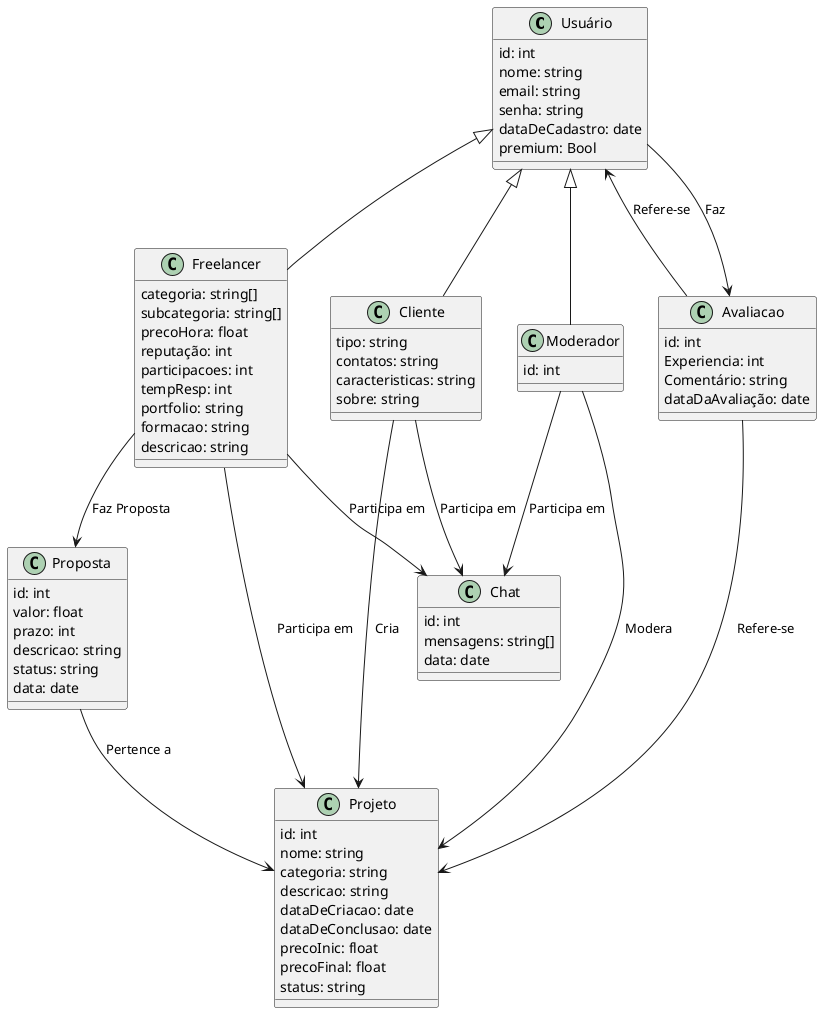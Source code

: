 @startuml Conceitual

class Usuário {

id: int
nome: string
email: string
senha: string
dataDeCadastro: date
premium: Bool
}

class Freelancer {

categoria: string[]
subcategoria: string[]
precoHora: float
reputação: int
participacoes: int
tempResp: int
portfolio: string
formacao: string
descricao: string
}

class Cliente {

tipo: string
contatos: string
caracteristicas: string
sobre: string
}

class Moderador {

id: int
}

class Proposta {

id: int
valor: float
prazo: int
descricao: string
status: string
data: date
}

class Projeto {

id: int
nome: string
categoria: string
descricao: string
dataDeCriacao: date
dataDeConclusao: date
precoInic: float
precoFinal: float
status: string
}

class Chat {

id: int
mensagens: string[]
data: date
}

class Avaliacao {

id: int
Experiencia: int
Comentário: string
dataDaAvaliação: date
}

Usuário <|-- Moderador
Usuário <|-- Cliente
Usuário <|-- Freelancer


Avaliacao --> Usuário : Refere-se
Avaliacao --> Projeto: Refere-se

Usuário --> Avaliacao: Faz
Proposta --> Projeto: Pertence a
Freelancer --> Proposta: Faz Proposta
Freelancer --> Projeto: Participa em
Cliente --> Projeto: Cria
Moderador --> Projeto: Modera
Freelancer --> Chat: Participa em
Cliente --> Chat: Participa em
Moderador --> Chat: Participa em

@enduml